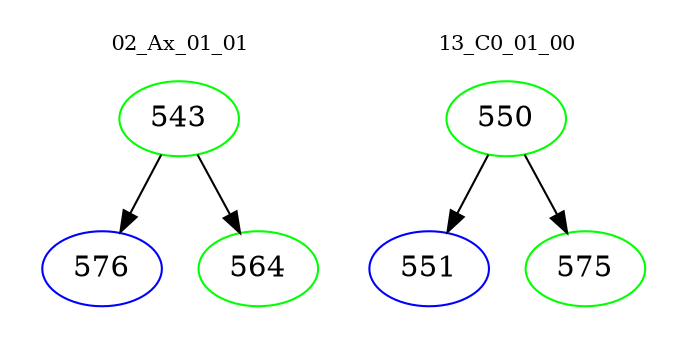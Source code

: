 digraph{
subgraph cluster_0 {
color = white
label = "02_Ax_01_01";
fontsize=10;
T0_543 [label="543", color="green"]
T0_543 -> T0_576 [color="black"]
T0_576 [label="576", color="blue"]
T0_543 -> T0_564 [color="black"]
T0_564 [label="564", color="green"]
}
subgraph cluster_1 {
color = white
label = "13_C0_01_00";
fontsize=10;
T1_550 [label="550", color="green"]
T1_550 -> T1_551 [color="black"]
T1_551 [label="551", color="blue"]
T1_550 -> T1_575 [color="black"]
T1_575 [label="575", color="green"]
}
}
